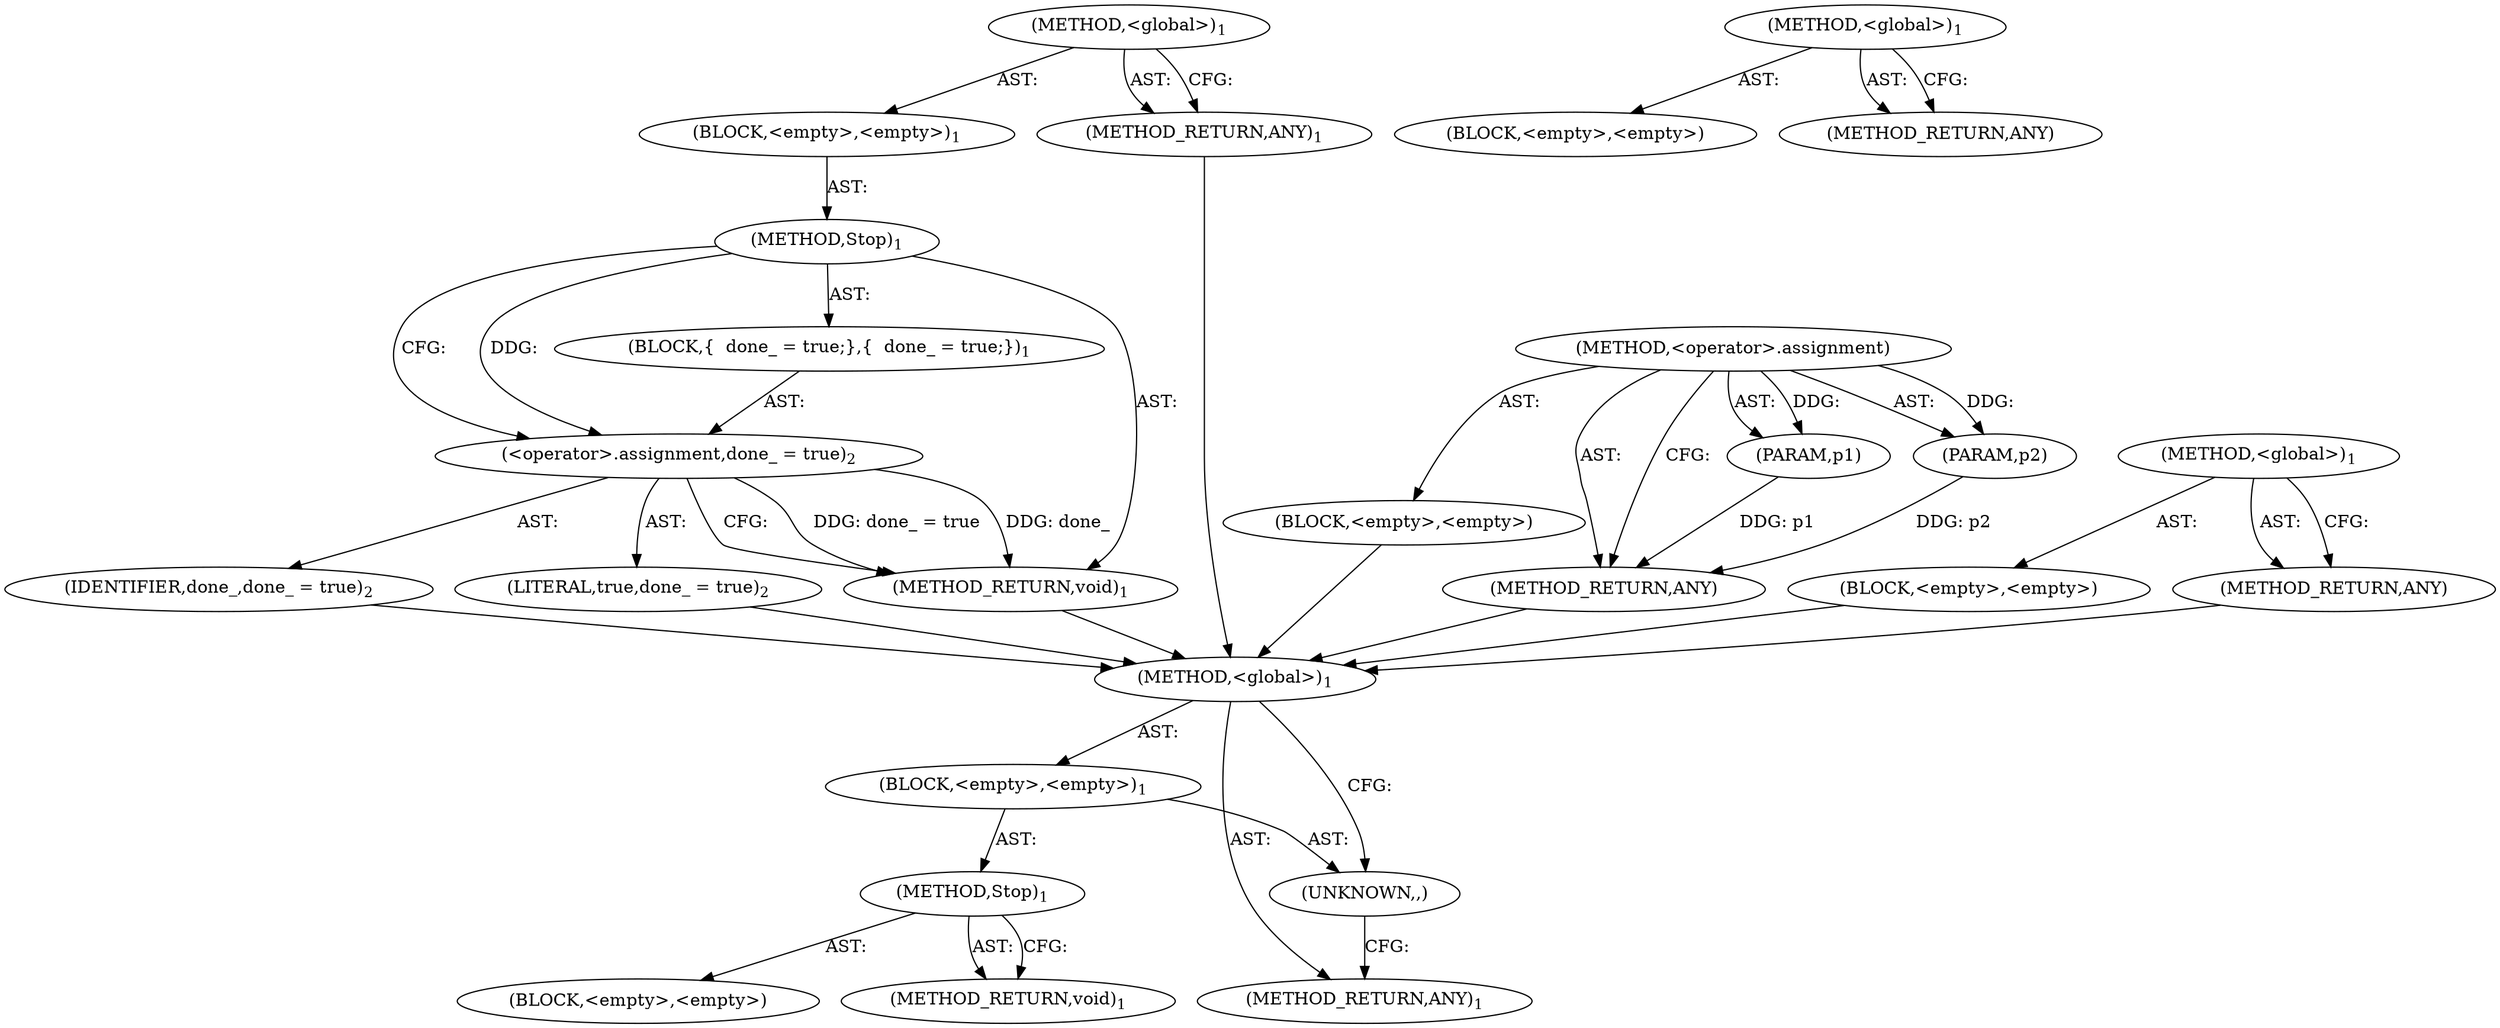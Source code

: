 digraph "&lt;global&gt;" {
vulnerable_6 [label=<(METHOD,&lt;global&gt;)<SUB>1</SUB>>];
vulnerable_7 [label=<(BLOCK,&lt;empty&gt;,&lt;empty&gt;)<SUB>1</SUB>>];
vulnerable_8 [label=<(METHOD,Stop)<SUB>1</SUB>>];
vulnerable_9 [label=<(BLOCK,{
  done_ = true;
},{
  done_ = true;
})<SUB>1</SUB>>];
vulnerable_10 [label=<(&lt;operator&gt;.assignment,done_ = true)<SUB>2</SUB>>];
vulnerable_11 [label=<(IDENTIFIER,done_,done_ = true)<SUB>2</SUB>>];
vulnerable_12 [label=<(LITERAL,true,done_ = true)<SUB>2</SUB>>];
vulnerable_13 [label=<(METHOD_RETURN,void)<SUB>1</SUB>>];
vulnerable_15 [label=<(METHOD_RETURN,ANY)<SUB>1</SUB>>];
vulnerable_30 [label=<(METHOD,&lt;operator&gt;.assignment)>];
vulnerable_31 [label=<(PARAM,p1)>];
vulnerable_32 [label=<(PARAM,p2)>];
vulnerable_33 [label=<(BLOCK,&lt;empty&gt;,&lt;empty&gt;)>];
vulnerable_34 [label=<(METHOD_RETURN,ANY)>];
vulnerable_24 [label=<(METHOD,&lt;global&gt;)<SUB>1</SUB>>];
vulnerable_25 [label=<(BLOCK,&lt;empty&gt;,&lt;empty&gt;)>];
vulnerable_26 [label=<(METHOD_RETURN,ANY)>];
fixed_6 [label=<(METHOD,&lt;global&gt;)<SUB>1</SUB>>];
fixed_7 [label=<(BLOCK,&lt;empty&gt;,&lt;empty&gt;)<SUB>1</SUB>>];
fixed_8 [label=<(METHOD,Stop)<SUB>1</SUB>>];
fixed_9 [label=<(BLOCK,&lt;empty&gt;,&lt;empty&gt;)>];
fixed_10 [label=<(METHOD_RETURN,void)<SUB>1</SUB>>];
fixed_12 [label=<(UNKNOWN,,)>];
fixed_13 [label=<(METHOD_RETURN,ANY)<SUB>1</SUB>>];
fixed_20 [label=<(METHOD,&lt;global&gt;)<SUB>1</SUB>>];
fixed_21 [label=<(BLOCK,&lt;empty&gt;,&lt;empty&gt;)>];
fixed_22 [label=<(METHOD_RETURN,ANY)>];
vulnerable_6 -> vulnerable_7  [key=0, label="AST: "];
vulnerable_6 -> vulnerable_15  [key=0, label="AST: "];
vulnerable_6 -> vulnerable_15  [key=1, label="CFG: "];
vulnerable_7 -> vulnerable_8  [key=0, label="AST: "];
vulnerable_8 -> vulnerable_9  [key=0, label="AST: "];
vulnerable_8 -> vulnerable_13  [key=0, label="AST: "];
vulnerable_8 -> vulnerable_10  [key=0, label="CFG: "];
vulnerable_8 -> vulnerable_10  [key=1, label="DDG: "];
vulnerable_9 -> vulnerable_10  [key=0, label="AST: "];
vulnerable_10 -> vulnerable_11  [key=0, label="AST: "];
vulnerable_10 -> vulnerable_12  [key=0, label="AST: "];
vulnerable_10 -> vulnerable_13  [key=0, label="CFG: "];
vulnerable_10 -> vulnerable_13  [key=1, label="DDG: done_ = true"];
vulnerable_10 -> vulnerable_13  [key=2, label="DDG: done_"];
vulnerable_11 -> fixed_6  [key=0];
vulnerable_12 -> fixed_6  [key=0];
vulnerable_13 -> fixed_6  [key=0];
vulnerable_15 -> fixed_6  [key=0];
vulnerable_30 -> vulnerable_31  [key=0, label="AST: "];
vulnerable_30 -> vulnerable_31  [key=1, label="DDG: "];
vulnerable_30 -> vulnerable_33  [key=0, label="AST: "];
vulnerable_30 -> vulnerable_32  [key=0, label="AST: "];
vulnerable_30 -> vulnerable_32  [key=1, label="DDG: "];
vulnerable_30 -> vulnerable_34  [key=0, label="AST: "];
vulnerable_30 -> vulnerable_34  [key=1, label="CFG: "];
vulnerable_31 -> vulnerable_34  [key=0, label="DDG: p1"];
vulnerable_32 -> vulnerable_34  [key=0, label="DDG: p2"];
vulnerable_33 -> fixed_6  [key=0];
vulnerable_34 -> fixed_6  [key=0];
vulnerable_24 -> vulnerable_25  [key=0, label="AST: "];
vulnerable_24 -> vulnerable_26  [key=0, label="AST: "];
vulnerable_24 -> vulnerable_26  [key=1, label="CFG: "];
vulnerable_25 -> fixed_6  [key=0];
vulnerable_26 -> fixed_6  [key=0];
fixed_6 -> fixed_7  [key=0, label="AST: "];
fixed_6 -> fixed_13  [key=0, label="AST: "];
fixed_6 -> fixed_12  [key=0, label="CFG: "];
fixed_7 -> fixed_8  [key=0, label="AST: "];
fixed_7 -> fixed_12  [key=0, label="AST: "];
fixed_8 -> fixed_9  [key=0, label="AST: "];
fixed_8 -> fixed_10  [key=0, label="AST: "];
fixed_8 -> fixed_10  [key=1, label="CFG: "];
fixed_12 -> fixed_13  [key=0, label="CFG: "];
fixed_20 -> fixed_21  [key=0, label="AST: "];
fixed_20 -> fixed_22  [key=0, label="AST: "];
fixed_20 -> fixed_22  [key=1, label="CFG: "];
}
